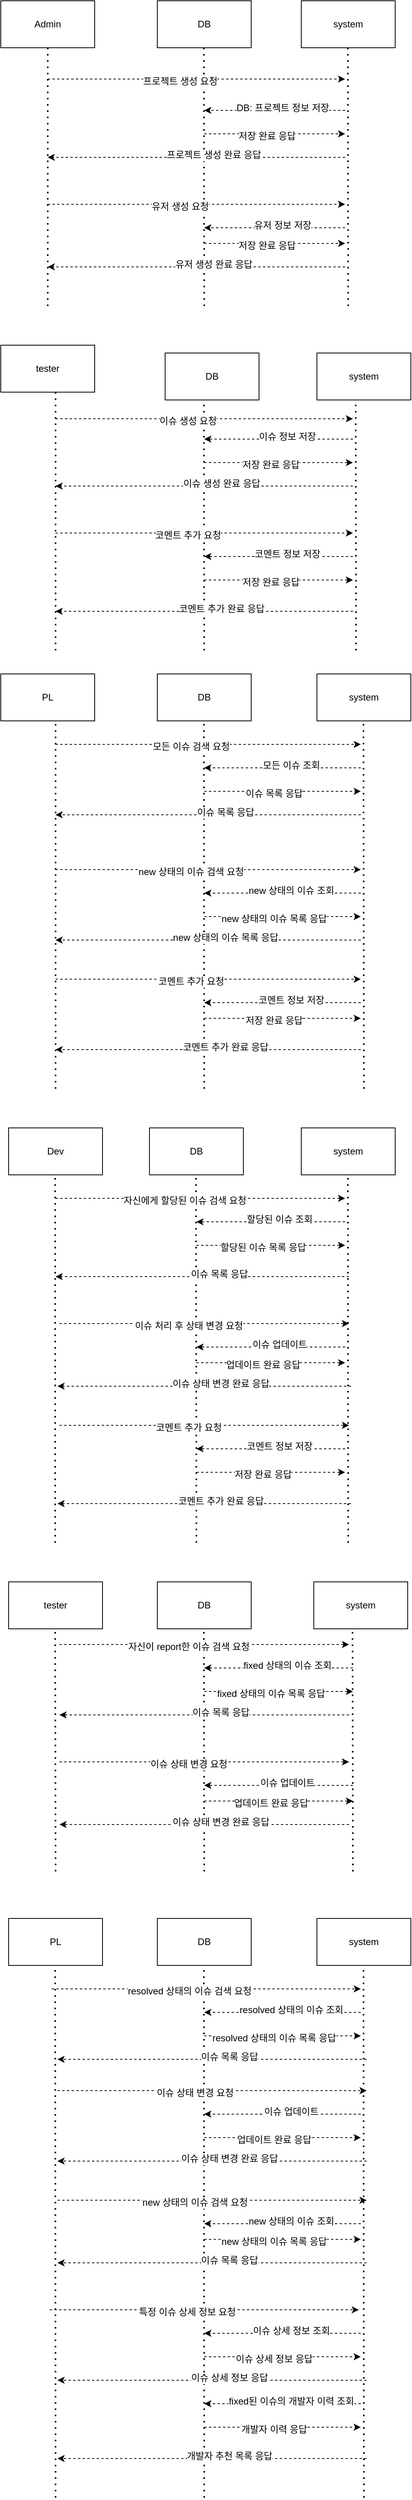 <mxfile version="24.4.9" type="device">
  <diagram name="ページ1" id="v0yJSYxRIwUmhZFxH4b5">
    <mxGraphModel dx="970" dy="758" grid="1" gridSize="10" guides="1" tooltips="1" connect="1" arrows="1" fold="1" page="1" pageScale="1" pageWidth="827" pageHeight="1169" math="0" shadow="0">
      <root>
        <mxCell id="0" />
        <mxCell id="1" parent="0" />
        <object label="Admin" id="L6jR_X2_aYu_tnK3ohkR-1">
          <mxCell style="rounded=0;whiteSpace=wrap;html=1;" parent="1" vertex="1">
            <mxGeometry x="30" y="50" width="120" height="60" as="geometry" />
          </mxCell>
        </object>
        <mxCell id="L6jR_X2_aYu_tnK3ohkR-2" value="" style="endArrow=none;dashed=1;html=1;dashPattern=1 3;strokeWidth=2;rounded=0;" parent="1" edge="1">
          <mxGeometry width="50" height="50" relative="1" as="geometry">
            <mxPoint x="90" y="440" as="sourcePoint" />
            <mxPoint x="90" y="110" as="targetPoint" />
          </mxGeometry>
        </mxCell>
        <object label="DB" id="L6jR_X2_aYu_tnK3ohkR-3">
          <mxCell style="rounded=0;whiteSpace=wrap;html=1;" parent="1" vertex="1">
            <mxGeometry x="230" y="2070" width="120" height="60" as="geometry" />
          </mxCell>
        </object>
        <mxCell id="L6jR_X2_aYu_tnK3ohkR-4" value="" style="endArrow=none;dashed=1;html=1;dashPattern=1 3;strokeWidth=2;rounded=0;" parent="1" edge="1">
          <mxGeometry width="50" height="50" relative="1" as="geometry">
            <mxPoint x="290" y="440" as="sourcePoint" />
            <mxPoint x="289.5" y="110" as="targetPoint" />
          </mxGeometry>
        </mxCell>
        <object label="system" id="L6jR_X2_aYu_tnK3ohkR-5">
          <mxCell style="rounded=0;whiteSpace=wrap;html=1;" parent="1" vertex="1">
            <mxGeometry x="414" y="50" width="120" height="60" as="geometry" />
          </mxCell>
        </object>
        <mxCell id="L6jR_X2_aYu_tnK3ohkR-6" value="" style="endArrow=none;dashed=1;html=1;dashPattern=1 3;strokeWidth=2;rounded=0;" parent="1" edge="1">
          <mxGeometry width="50" height="50" relative="1" as="geometry">
            <mxPoint x="474" y="440" as="sourcePoint" />
            <mxPoint x="473.5" y="110" as="targetPoint" />
          </mxGeometry>
        </mxCell>
        <mxCell id="L6jR_X2_aYu_tnK3ohkR-9" value="" style="endArrow=classic;html=1;rounded=0;dashed=1;" parent="1" edge="1">
          <mxGeometry width="50" height="50" relative="1" as="geometry">
            <mxPoint x="90" y="150" as="sourcePoint" />
            <mxPoint x="470" y="150" as="targetPoint" />
          </mxGeometry>
        </mxCell>
        <mxCell id="L6jR_X2_aYu_tnK3ohkR-11" value="&lt;span style=&quot;font-size: 12px;&quot;&gt;프로젝트 생성 요청&lt;/span&gt;" style="edgeLabel;html=1;align=center;verticalAlign=middle;resizable=0;points=[];fontFamily=Helvetica;fontSize=11;fontColor=default;labelBackgroundColor=default;" parent="L6jR_X2_aYu_tnK3ohkR-9" vertex="1" connectable="0">
          <mxGeometry x="-0.112" y="-3" relative="1" as="geometry">
            <mxPoint as="offset" />
          </mxGeometry>
        </mxCell>
        <mxCell id="L6jR_X2_aYu_tnK3ohkR-13" value="" style="endArrow=classic;html=1;rounded=0;dashed=1;" parent="1" edge="1">
          <mxGeometry width="50" height="50" relative="1" as="geometry">
            <mxPoint x="470" y="190" as="sourcePoint" />
            <mxPoint x="290" y="190" as="targetPoint" />
          </mxGeometry>
        </mxCell>
        <mxCell id="L6jR_X2_aYu_tnK3ohkR-14" value="&lt;span style=&quot;font-size: 12px;&quot;&gt;DB: 프로젝트 정보 저장&lt;/span&gt;" style="edgeLabel;html=1;align=center;verticalAlign=middle;resizable=0;points=[];fontFamily=Helvetica;fontSize=11;fontColor=default;labelBackgroundColor=default;" parent="L6jR_X2_aYu_tnK3ohkR-13" vertex="1" connectable="0">
          <mxGeometry x="-0.112" y="-3" relative="1" as="geometry">
            <mxPoint as="offset" />
          </mxGeometry>
        </mxCell>
        <mxCell id="L6jR_X2_aYu_tnK3ohkR-15" value="" style="endArrow=classic;html=1;rounded=0;dashed=1;" parent="1" edge="1">
          <mxGeometry width="50" height="50" relative="1" as="geometry">
            <mxPoint x="290" y="220" as="sourcePoint" />
            <mxPoint x="470" y="220" as="targetPoint" />
          </mxGeometry>
        </mxCell>
        <mxCell id="L6jR_X2_aYu_tnK3ohkR-16" value="&lt;span style=&quot;font-size: 12px;&quot;&gt;저장 완료 응답&lt;/span&gt;" style="edgeLabel;html=1;align=center;verticalAlign=middle;resizable=0;points=[];fontFamily=Helvetica;fontSize=11;fontColor=default;labelBackgroundColor=default;" parent="L6jR_X2_aYu_tnK3ohkR-15" vertex="1" connectable="0">
          <mxGeometry x="-0.112" y="-3" relative="1" as="geometry">
            <mxPoint as="offset" />
          </mxGeometry>
        </mxCell>
        <mxCell id="L6jR_X2_aYu_tnK3ohkR-17" value="" style="endArrow=classic;html=1;rounded=0;dashed=1;" parent="1" edge="1">
          <mxGeometry width="50" height="50" relative="1" as="geometry">
            <mxPoint x="470" y="250" as="sourcePoint" />
            <mxPoint x="90" y="250" as="targetPoint" />
          </mxGeometry>
        </mxCell>
        <mxCell id="L6jR_X2_aYu_tnK3ohkR-18" value="&lt;span style=&quot;font-size: 12px;&quot;&gt;프로젝트 생성 완료 응답&lt;/span&gt;" style="edgeLabel;html=1;align=center;verticalAlign=middle;resizable=0;points=[];fontFamily=Helvetica;fontSize=11;fontColor=default;labelBackgroundColor=default;" parent="L6jR_X2_aYu_tnK3ohkR-17" vertex="1" connectable="0">
          <mxGeometry x="-0.112" y="-3" relative="1" as="geometry">
            <mxPoint as="offset" />
          </mxGeometry>
        </mxCell>
        <mxCell id="L6jR_X2_aYu_tnK3ohkR-19" value="" style="endArrow=classic;html=1;rounded=0;dashed=1;" parent="1" edge="1">
          <mxGeometry width="50" height="50" relative="1" as="geometry">
            <mxPoint x="90" y="310" as="sourcePoint" />
            <mxPoint x="470" y="310" as="targetPoint" />
          </mxGeometry>
        </mxCell>
        <mxCell id="L6jR_X2_aYu_tnK3ohkR-20" value="&lt;span style=&quot;font-size: 12px;&quot;&gt;유저 생성 요청&lt;/span&gt;" style="edgeLabel;html=1;align=center;verticalAlign=middle;resizable=0;points=[];fontFamily=Helvetica;fontSize=11;fontColor=default;labelBackgroundColor=default;" parent="L6jR_X2_aYu_tnK3ohkR-19" vertex="1" connectable="0">
          <mxGeometry x="-0.112" y="-3" relative="1" as="geometry">
            <mxPoint as="offset" />
          </mxGeometry>
        </mxCell>
        <mxCell id="L6jR_X2_aYu_tnK3ohkR-21" value="" style="endArrow=classic;html=1;rounded=0;dashed=1;" parent="1" edge="1">
          <mxGeometry width="50" height="50" relative="1" as="geometry">
            <mxPoint x="470" y="340" as="sourcePoint" />
            <mxPoint x="290" y="340" as="targetPoint" />
          </mxGeometry>
        </mxCell>
        <mxCell id="L6jR_X2_aYu_tnK3ohkR-22" value="&lt;span style=&quot;font-size: 12px;&quot;&gt;유저 정보 저장&lt;/span&gt;" style="edgeLabel;html=1;align=center;verticalAlign=middle;resizable=0;points=[];fontFamily=Helvetica;fontSize=11;fontColor=default;labelBackgroundColor=default;" parent="L6jR_X2_aYu_tnK3ohkR-21" vertex="1" connectable="0">
          <mxGeometry x="-0.112" y="-3" relative="1" as="geometry">
            <mxPoint as="offset" />
          </mxGeometry>
        </mxCell>
        <mxCell id="L6jR_X2_aYu_tnK3ohkR-23" value="" style="endArrow=classic;html=1;rounded=0;dashed=1;" parent="1" edge="1">
          <mxGeometry width="50" height="50" relative="1" as="geometry">
            <mxPoint x="290" y="360" as="sourcePoint" />
            <mxPoint x="470" y="360" as="targetPoint" />
          </mxGeometry>
        </mxCell>
        <mxCell id="L6jR_X2_aYu_tnK3ohkR-24" value="&lt;span style=&quot;font-size: 12px;&quot;&gt;저장 완료 응답&lt;/span&gt;" style="edgeLabel;html=1;align=center;verticalAlign=middle;resizable=0;points=[];fontFamily=Helvetica;fontSize=11;fontColor=default;labelBackgroundColor=default;" parent="L6jR_X2_aYu_tnK3ohkR-23" vertex="1" connectable="0">
          <mxGeometry x="-0.112" y="-3" relative="1" as="geometry">
            <mxPoint as="offset" />
          </mxGeometry>
        </mxCell>
        <mxCell id="L6jR_X2_aYu_tnK3ohkR-25" value="" style="endArrow=classic;html=1;rounded=0;dashed=1;" parent="1" edge="1">
          <mxGeometry width="50" height="50" relative="1" as="geometry">
            <mxPoint x="470" y="390" as="sourcePoint" />
            <mxPoint x="90" y="390" as="targetPoint" />
          </mxGeometry>
        </mxCell>
        <mxCell id="L6jR_X2_aYu_tnK3ohkR-26" value="&lt;span style=&quot;font-size: 12px;&quot;&gt;유저 생성 완료 응답&lt;/span&gt;" style="edgeLabel;html=1;align=center;verticalAlign=middle;resizable=0;points=[];fontFamily=Helvetica;fontSize=11;fontColor=default;labelBackgroundColor=default;" parent="L6jR_X2_aYu_tnK3ohkR-25" vertex="1" connectable="0">
          <mxGeometry x="-0.112" y="-3" relative="1" as="geometry">
            <mxPoint as="offset" />
          </mxGeometry>
        </mxCell>
        <object label="&lt;span style=&quot;font-size: 12px; background-color: rgb(251, 251, 251);&quot;&gt;tester&lt;/span&gt;" id="L6jR_X2_aYu_tnK3ohkR-27">
          <mxCell style="rounded=0;whiteSpace=wrap;html=1;fontFamily=Helvetica;fontSize=11;fontColor=default;labelBackgroundColor=default;" parent="1" vertex="1">
            <mxGeometry x="30" y="490" width="120" height="60" as="geometry" />
          </mxCell>
        </object>
        <mxCell id="L6jR_X2_aYu_tnK3ohkR-28" value="" style="endArrow=none;dashed=1;html=1;dashPattern=1 3;strokeWidth=2;rounded=0;" parent="1" edge="1">
          <mxGeometry width="50" height="50" relative="1" as="geometry">
            <mxPoint x="100" y="880" as="sourcePoint" />
            <mxPoint x="100" y="550" as="targetPoint" />
          </mxGeometry>
        </mxCell>
        <object label="DB" id="L6jR_X2_aYu_tnK3ohkR-29">
          <mxCell style="rounded=0;whiteSpace=wrap;html=1;" parent="1" vertex="1">
            <mxGeometry x="230" y="50" width="120" height="60" as="geometry" />
          </mxCell>
        </object>
        <object label="system" id="L6jR_X2_aYu_tnK3ohkR-30">
          <mxCell style="rounded=0;whiteSpace=wrap;html=1;" parent="1" vertex="1">
            <mxGeometry x="434" y="910" width="120" height="60" as="geometry" />
          </mxCell>
        </object>
        <mxCell id="L6jR_X2_aYu_tnK3ohkR-31" value="" style="endArrow=none;dashed=1;html=1;dashPattern=1 3;strokeWidth=2;rounded=0;" parent="1" edge="1">
          <mxGeometry width="50" height="50" relative="1" as="geometry">
            <mxPoint x="290" y="880" as="sourcePoint" />
            <mxPoint x="289.5" y="550" as="targetPoint" />
          </mxGeometry>
        </mxCell>
        <mxCell id="L6jR_X2_aYu_tnK3ohkR-32" value="" style="endArrow=none;dashed=1;html=1;dashPattern=1 3;strokeWidth=2;rounded=0;" parent="1" edge="1">
          <mxGeometry width="50" height="50" relative="1" as="geometry">
            <mxPoint x="484" y="880" as="sourcePoint" />
            <mxPoint x="483.5" y="550" as="targetPoint" />
          </mxGeometry>
        </mxCell>
        <mxCell id="L6jR_X2_aYu_tnK3ohkR-33" value="" style="endArrow=classic;html=1;rounded=0;dashed=1;" parent="1" edge="1">
          <mxGeometry width="50" height="50" relative="1" as="geometry">
            <mxPoint x="100" y="584" as="sourcePoint" />
            <mxPoint x="480" y="584" as="targetPoint" />
          </mxGeometry>
        </mxCell>
        <mxCell id="L6jR_X2_aYu_tnK3ohkR-34" value="&lt;span style=&quot;font-size: 12px;&quot;&gt;이슈 생성 요청&lt;/span&gt;" style="edgeLabel;html=1;align=center;verticalAlign=middle;resizable=0;points=[];fontFamily=Helvetica;fontSize=11;fontColor=default;labelBackgroundColor=default;" parent="L6jR_X2_aYu_tnK3ohkR-33" vertex="1" connectable="0">
          <mxGeometry x="-0.112" y="-3" relative="1" as="geometry">
            <mxPoint as="offset" />
          </mxGeometry>
        </mxCell>
        <mxCell id="L6jR_X2_aYu_tnK3ohkR-35" value="" style="endArrow=classic;html=1;rounded=0;dashed=1;" parent="1" edge="1">
          <mxGeometry width="50" height="50" relative="1" as="geometry">
            <mxPoint x="480" y="610" as="sourcePoint" />
            <mxPoint x="290" y="610" as="targetPoint" />
          </mxGeometry>
        </mxCell>
        <mxCell id="L6jR_X2_aYu_tnK3ohkR-36" value="&lt;span style=&quot;font-size: 12px;&quot;&gt;이슈 정보 저장&lt;/span&gt;" style="edgeLabel;html=1;align=center;verticalAlign=middle;resizable=0;points=[];fontFamily=Helvetica;fontSize=11;fontColor=default;labelBackgroundColor=default;" parent="L6jR_X2_aYu_tnK3ohkR-35" vertex="1" connectable="0">
          <mxGeometry x="-0.112" y="-3" relative="1" as="geometry">
            <mxPoint as="offset" />
          </mxGeometry>
        </mxCell>
        <mxCell id="L6jR_X2_aYu_tnK3ohkR-37" value="" style="endArrow=classic;html=1;rounded=0;dashed=1;" parent="1" edge="1">
          <mxGeometry width="50" height="50" relative="1" as="geometry">
            <mxPoint x="290" y="640" as="sourcePoint" />
            <mxPoint x="480" y="640" as="targetPoint" />
          </mxGeometry>
        </mxCell>
        <mxCell id="L6jR_X2_aYu_tnK3ohkR-38" value="&lt;span style=&quot;font-size: 12px;&quot;&gt;저장 완료 응답&lt;/span&gt;" style="edgeLabel;html=1;align=center;verticalAlign=middle;resizable=0;points=[];fontFamily=Helvetica;fontSize=11;fontColor=default;labelBackgroundColor=default;" parent="L6jR_X2_aYu_tnK3ohkR-37" vertex="1" connectable="0">
          <mxGeometry x="-0.112" y="-3" relative="1" as="geometry">
            <mxPoint as="offset" />
          </mxGeometry>
        </mxCell>
        <mxCell id="L6jR_X2_aYu_tnK3ohkR-39" value="" style="endArrow=classic;html=1;rounded=0;dashed=1;" parent="1" edge="1">
          <mxGeometry width="50" height="50" relative="1" as="geometry">
            <mxPoint x="480" y="670" as="sourcePoint" />
            <mxPoint x="100" y="670" as="targetPoint" />
          </mxGeometry>
        </mxCell>
        <mxCell id="L6jR_X2_aYu_tnK3ohkR-40" value="&lt;span style=&quot;font-size: 12px;&quot;&gt;이슈 생성 완료 응답&lt;/span&gt;" style="edgeLabel;html=1;align=center;verticalAlign=middle;resizable=0;points=[];fontFamily=Helvetica;fontSize=11;fontColor=default;labelBackgroundColor=default;" parent="L6jR_X2_aYu_tnK3ohkR-39" vertex="1" connectable="0">
          <mxGeometry x="-0.112" y="-3" relative="1" as="geometry">
            <mxPoint as="offset" />
          </mxGeometry>
        </mxCell>
        <mxCell id="L6jR_X2_aYu_tnK3ohkR-41" value="" style="endArrow=classic;html=1;rounded=0;dashed=1;" parent="1" edge="1">
          <mxGeometry width="50" height="50" relative="1" as="geometry">
            <mxPoint x="100" y="730" as="sourcePoint" />
            <mxPoint x="480" y="730" as="targetPoint" />
          </mxGeometry>
        </mxCell>
        <mxCell id="L6jR_X2_aYu_tnK3ohkR-42" value="&lt;span style=&quot;font-size: 12px;&quot;&gt;코멘트 추가 요청&lt;/span&gt;" style="edgeLabel;html=1;align=center;verticalAlign=middle;resizable=0;points=[];fontFamily=Helvetica;fontSize=11;fontColor=default;labelBackgroundColor=default;" parent="L6jR_X2_aYu_tnK3ohkR-41" vertex="1" connectable="0">
          <mxGeometry x="-0.112" y="-3" relative="1" as="geometry">
            <mxPoint as="offset" />
          </mxGeometry>
        </mxCell>
        <mxCell id="L6jR_X2_aYu_tnK3ohkR-43" value="" style="endArrow=classic;html=1;rounded=0;dashed=1;" parent="1" edge="1">
          <mxGeometry width="50" height="50" relative="1" as="geometry">
            <mxPoint x="480" y="760" as="sourcePoint" />
            <mxPoint x="290" y="760" as="targetPoint" />
          </mxGeometry>
        </mxCell>
        <mxCell id="L6jR_X2_aYu_tnK3ohkR-44" value="&lt;span style=&quot;font-size: 12px;&quot;&gt;코멘트 정보 저장&lt;/span&gt;" style="edgeLabel;html=1;align=center;verticalAlign=middle;resizable=0;points=[];fontFamily=Helvetica;fontSize=11;fontColor=default;labelBackgroundColor=default;" parent="L6jR_X2_aYu_tnK3ohkR-43" vertex="1" connectable="0">
          <mxGeometry x="-0.112" y="-3" relative="1" as="geometry">
            <mxPoint as="offset" />
          </mxGeometry>
        </mxCell>
        <mxCell id="L6jR_X2_aYu_tnK3ohkR-45" value="" style="endArrow=classic;html=1;rounded=0;dashed=1;" parent="1" edge="1">
          <mxGeometry width="50" height="50" relative="1" as="geometry">
            <mxPoint x="290" y="790" as="sourcePoint" />
            <mxPoint x="480" y="790" as="targetPoint" />
          </mxGeometry>
        </mxCell>
        <mxCell id="L6jR_X2_aYu_tnK3ohkR-46" value="&lt;span style=&quot;font-size: 12px;&quot;&gt;저장 완료 응답&lt;/span&gt;" style="edgeLabel;html=1;align=center;verticalAlign=middle;resizable=0;points=[];fontFamily=Helvetica;fontSize=11;fontColor=default;labelBackgroundColor=default;" parent="L6jR_X2_aYu_tnK3ohkR-45" vertex="1" connectable="0">
          <mxGeometry x="-0.112" y="-3" relative="1" as="geometry">
            <mxPoint as="offset" />
          </mxGeometry>
        </mxCell>
        <mxCell id="L6jR_X2_aYu_tnK3ohkR-47" value="" style="endArrow=classic;html=1;rounded=0;dashed=1;" parent="1" edge="1">
          <mxGeometry width="50" height="50" relative="1" as="geometry">
            <mxPoint x="480" y="830" as="sourcePoint" />
            <mxPoint x="100" y="830" as="targetPoint" />
          </mxGeometry>
        </mxCell>
        <mxCell id="L6jR_X2_aYu_tnK3ohkR-48" value="&lt;span style=&quot;font-size: 12px;&quot;&gt;코멘트 추가 완료 응답&lt;/span&gt;" style="edgeLabel;html=1;align=center;verticalAlign=middle;resizable=0;points=[];fontFamily=Helvetica;fontSize=11;fontColor=default;labelBackgroundColor=default;" parent="L6jR_X2_aYu_tnK3ohkR-47" vertex="1" connectable="0">
          <mxGeometry x="-0.112" y="-3" relative="1" as="geometry">
            <mxPoint as="offset" />
          </mxGeometry>
        </mxCell>
        <object label="&lt;span style=&quot;font-size: 12px; background-color: rgb(251, 251, 251);&quot;&gt;PL&lt;/span&gt;" id="L6jR_X2_aYu_tnK3ohkR-50">
          <mxCell style="rounded=0;whiteSpace=wrap;html=1;fontFamily=Helvetica;fontSize=11;fontColor=default;labelBackgroundColor=default;" parent="1" vertex="1">
            <mxGeometry x="30" y="910" width="120" height="60" as="geometry" />
          </mxCell>
        </object>
        <object label="DB" id="L6jR_X2_aYu_tnK3ohkR-51">
          <mxCell style="rounded=0;whiteSpace=wrap;html=1;" parent="1" vertex="1">
            <mxGeometry x="230" y="910" width="120" height="60" as="geometry" />
          </mxCell>
        </object>
        <object label="system" id="L6jR_X2_aYu_tnK3ohkR-52">
          <mxCell style="rounded=0;whiteSpace=wrap;html=1;" parent="1" vertex="1">
            <mxGeometry x="434" y="500" width="120" height="60" as="geometry" />
          </mxCell>
        </object>
        <mxCell id="L6jR_X2_aYu_tnK3ohkR-53" value="" style="endArrow=none;dashed=1;html=1;dashPattern=1 3;strokeWidth=2;rounded=0;" parent="1" edge="1">
          <mxGeometry width="50" height="50" relative="1" as="geometry">
            <mxPoint x="100" y="1440" as="sourcePoint" />
            <mxPoint x="100" y="970" as="targetPoint" />
          </mxGeometry>
        </mxCell>
        <mxCell id="L6jR_X2_aYu_tnK3ohkR-54" value="" style="endArrow=none;dashed=1;html=1;dashPattern=1 3;strokeWidth=2;rounded=0;" parent="1" edge="1">
          <mxGeometry width="50" height="50" relative="1" as="geometry">
            <mxPoint x="290" y="1440" as="sourcePoint" />
            <mxPoint x="289.5" y="970" as="targetPoint" />
          </mxGeometry>
        </mxCell>
        <mxCell id="L6jR_X2_aYu_tnK3ohkR-55" value="" style="endArrow=none;dashed=1;html=1;dashPattern=1 3;strokeWidth=2;rounded=0;" parent="1" edge="1">
          <mxGeometry width="50" height="50" relative="1" as="geometry">
            <mxPoint x="494" y="1440" as="sourcePoint" />
            <mxPoint x="493.5" y="970" as="targetPoint" />
          </mxGeometry>
        </mxCell>
        <mxCell id="L6jR_X2_aYu_tnK3ohkR-56" value="" style="endArrow=classic;html=1;rounded=0;dashed=1;" parent="1" edge="1">
          <mxGeometry width="50" height="50" relative="1" as="geometry">
            <mxPoint x="100" y="1000" as="sourcePoint" />
            <mxPoint x="490" y="1000" as="targetPoint" />
          </mxGeometry>
        </mxCell>
        <mxCell id="L6jR_X2_aYu_tnK3ohkR-57" value="&lt;span style=&quot;font-size: 12px;&quot;&gt;모든 이슈 검색 요청&lt;/span&gt;" style="edgeLabel;html=1;align=center;verticalAlign=middle;resizable=0;points=[];fontFamily=Helvetica;fontSize=11;fontColor=default;labelBackgroundColor=default;" parent="L6jR_X2_aYu_tnK3ohkR-56" vertex="1" connectable="0">
          <mxGeometry x="-0.112" y="-3" relative="1" as="geometry">
            <mxPoint as="offset" />
          </mxGeometry>
        </mxCell>
        <mxCell id="L6jR_X2_aYu_tnK3ohkR-58" value="" style="endArrow=classic;html=1;rounded=0;dashed=1;" parent="1" edge="1">
          <mxGeometry width="50" height="50" relative="1" as="geometry">
            <mxPoint x="490" y="1030" as="sourcePoint" />
            <mxPoint x="290" y="1030" as="targetPoint" />
          </mxGeometry>
        </mxCell>
        <mxCell id="L6jR_X2_aYu_tnK3ohkR-59" value="&lt;span style=&quot;font-size: 12px;&quot;&gt;모든 이슈 조회&lt;/span&gt;" style="edgeLabel;html=1;align=center;verticalAlign=middle;resizable=0;points=[];fontFamily=Helvetica;fontSize=11;fontColor=default;labelBackgroundColor=default;" parent="L6jR_X2_aYu_tnK3ohkR-58" vertex="1" connectable="0">
          <mxGeometry x="-0.112" y="-3" relative="1" as="geometry">
            <mxPoint as="offset" />
          </mxGeometry>
        </mxCell>
        <mxCell id="L6jR_X2_aYu_tnK3ohkR-61" value="" style="endArrow=classic;html=1;rounded=0;dashed=1;" parent="1" edge="1">
          <mxGeometry width="50" height="50" relative="1" as="geometry">
            <mxPoint x="290" y="1060" as="sourcePoint" />
            <mxPoint x="490" y="1060" as="targetPoint" />
          </mxGeometry>
        </mxCell>
        <mxCell id="L6jR_X2_aYu_tnK3ohkR-62" value="&lt;span style=&quot;font-size: 12px;&quot;&gt;이슈 목록 응답&lt;/span&gt;" style="edgeLabel;html=1;align=center;verticalAlign=middle;resizable=0;points=[];fontFamily=Helvetica;fontSize=11;fontColor=default;labelBackgroundColor=default;" parent="L6jR_X2_aYu_tnK3ohkR-61" vertex="1" connectable="0">
          <mxGeometry x="-0.112" y="-3" relative="1" as="geometry">
            <mxPoint as="offset" />
          </mxGeometry>
        </mxCell>
        <mxCell id="L6jR_X2_aYu_tnK3ohkR-63" value="" style="endArrow=classic;html=1;rounded=0;dashed=1;" parent="1" edge="1">
          <mxGeometry width="50" height="50" relative="1" as="geometry">
            <mxPoint x="490" y="1090" as="sourcePoint" />
            <mxPoint x="100" y="1090" as="targetPoint" />
          </mxGeometry>
        </mxCell>
        <mxCell id="L6jR_X2_aYu_tnK3ohkR-64" value="&lt;span style=&quot;font-size: 12px;&quot;&gt;이슈 목록 응답&lt;/span&gt;" style="edgeLabel;html=1;align=center;verticalAlign=middle;resizable=0;points=[];fontFamily=Helvetica;fontSize=11;fontColor=default;labelBackgroundColor=default;" parent="L6jR_X2_aYu_tnK3ohkR-63" vertex="1" connectable="0">
          <mxGeometry x="-0.112" y="-3" relative="1" as="geometry">
            <mxPoint as="offset" />
          </mxGeometry>
        </mxCell>
        <mxCell id="ke-rMQLw0LFI_Vqo6oYt-2" value="" style="endArrow=classic;html=1;rounded=0;dashed=1;" edge="1" parent="1">
          <mxGeometry width="50" height="50" relative="1" as="geometry">
            <mxPoint x="100" y="1160" as="sourcePoint" />
            <mxPoint x="490" y="1160" as="targetPoint" />
          </mxGeometry>
        </mxCell>
        <mxCell id="ke-rMQLw0LFI_Vqo6oYt-3" value="&lt;span style=&quot;font-size: 12px;&quot;&gt;new 상태의 이슈 검색 요청&lt;/span&gt;" style="edgeLabel;html=1;align=center;verticalAlign=middle;resizable=0;points=[];fontFamily=Helvetica;fontSize=11;fontColor=default;labelBackgroundColor=default;" vertex="1" connectable="0" parent="ke-rMQLw0LFI_Vqo6oYt-2">
          <mxGeometry x="-0.112" y="-3" relative="1" as="geometry">
            <mxPoint as="offset" />
          </mxGeometry>
        </mxCell>
        <mxCell id="ke-rMQLw0LFI_Vqo6oYt-4" value="" style="endArrow=classic;html=1;rounded=0;dashed=1;" edge="1" parent="1">
          <mxGeometry width="50" height="50" relative="1" as="geometry">
            <mxPoint x="490" y="1190" as="sourcePoint" />
            <mxPoint x="290" y="1190" as="targetPoint" />
          </mxGeometry>
        </mxCell>
        <mxCell id="ke-rMQLw0LFI_Vqo6oYt-5" value="&lt;span style=&quot;font-size: 12px;&quot;&gt;new 상태의 이슈 조회&lt;/span&gt;" style="edgeLabel;html=1;align=center;verticalAlign=middle;resizable=0;points=[];fontFamily=Helvetica;fontSize=11;fontColor=default;labelBackgroundColor=default;" vertex="1" connectable="0" parent="ke-rMQLw0LFI_Vqo6oYt-4">
          <mxGeometry x="-0.112" y="-3" relative="1" as="geometry">
            <mxPoint as="offset" />
          </mxGeometry>
        </mxCell>
        <mxCell id="ke-rMQLw0LFI_Vqo6oYt-7" value="" style="endArrow=classic;html=1;rounded=0;dashed=1;" edge="1" parent="1">
          <mxGeometry width="50" height="50" relative="1" as="geometry">
            <mxPoint x="290" y="1220" as="sourcePoint" />
            <mxPoint x="490" y="1220" as="targetPoint" />
          </mxGeometry>
        </mxCell>
        <mxCell id="ke-rMQLw0LFI_Vqo6oYt-8" value="&lt;span style=&quot;font-size: 12px;&quot;&gt;new 상태의 이슈 목록 응답&lt;/span&gt;" style="edgeLabel;html=1;align=center;verticalAlign=middle;resizable=0;points=[];fontFamily=Helvetica;fontSize=11;fontColor=default;labelBackgroundColor=default;" vertex="1" connectable="0" parent="ke-rMQLw0LFI_Vqo6oYt-7">
          <mxGeometry x="-0.112" y="-3" relative="1" as="geometry">
            <mxPoint as="offset" />
          </mxGeometry>
        </mxCell>
        <mxCell id="ke-rMQLw0LFI_Vqo6oYt-9" value="" style="endArrow=classic;html=1;rounded=0;dashed=1;" edge="1" parent="1">
          <mxGeometry width="50" height="50" relative="1" as="geometry">
            <mxPoint x="490" y="1250" as="sourcePoint" />
            <mxPoint x="100" y="1250" as="targetPoint" />
          </mxGeometry>
        </mxCell>
        <mxCell id="ke-rMQLw0LFI_Vqo6oYt-10" value="&lt;span style=&quot;font-size: 12px;&quot;&gt;new 상태의 이슈 목록 응답&lt;/span&gt;" style="edgeLabel;html=1;align=center;verticalAlign=middle;resizable=0;points=[];fontFamily=Helvetica;fontSize=11;fontColor=default;labelBackgroundColor=default;" vertex="1" connectable="0" parent="ke-rMQLw0LFI_Vqo6oYt-9">
          <mxGeometry x="-0.112" y="-3" relative="1" as="geometry">
            <mxPoint as="offset" />
          </mxGeometry>
        </mxCell>
        <mxCell id="ke-rMQLw0LFI_Vqo6oYt-12" value="" style="endArrow=classic;html=1;rounded=0;dashed=1;" edge="1" parent="1">
          <mxGeometry width="50" height="50" relative="1" as="geometry">
            <mxPoint x="100" y="1300" as="sourcePoint" />
            <mxPoint x="490" y="1300" as="targetPoint" />
          </mxGeometry>
        </mxCell>
        <mxCell id="ke-rMQLw0LFI_Vqo6oYt-13" value="&lt;span style=&quot;font-size: 12px;&quot;&gt;코멘트 추가 요청&lt;/span&gt;" style="edgeLabel;html=1;align=center;verticalAlign=middle;resizable=0;points=[];fontFamily=Helvetica;fontSize=11;fontColor=default;labelBackgroundColor=default;" vertex="1" connectable="0" parent="ke-rMQLw0LFI_Vqo6oYt-12">
          <mxGeometry x="-0.112" y="-3" relative="1" as="geometry">
            <mxPoint as="offset" />
          </mxGeometry>
        </mxCell>
        <mxCell id="ke-rMQLw0LFI_Vqo6oYt-14" value="" style="endArrow=classic;html=1;rounded=0;dashed=1;" edge="1" parent="1">
          <mxGeometry width="50" height="50" relative="1" as="geometry">
            <mxPoint x="490" y="1330" as="sourcePoint" />
            <mxPoint x="290" y="1330" as="targetPoint" />
          </mxGeometry>
        </mxCell>
        <mxCell id="ke-rMQLw0LFI_Vqo6oYt-15" value="&lt;span style=&quot;font-size: 12px;&quot;&gt;코멘트 정보 저장&lt;/span&gt;" style="edgeLabel;html=1;align=center;verticalAlign=middle;resizable=0;points=[];fontFamily=Helvetica;fontSize=11;fontColor=default;labelBackgroundColor=default;" vertex="1" connectable="0" parent="ke-rMQLw0LFI_Vqo6oYt-14">
          <mxGeometry x="-0.112" y="-3" relative="1" as="geometry">
            <mxPoint as="offset" />
          </mxGeometry>
        </mxCell>
        <mxCell id="ke-rMQLw0LFI_Vqo6oYt-16" value="" style="endArrow=classic;html=1;rounded=0;dashed=1;" edge="1" parent="1">
          <mxGeometry width="50" height="50" relative="1" as="geometry">
            <mxPoint x="290" y="1350" as="sourcePoint" />
            <mxPoint x="490" y="1350" as="targetPoint" />
          </mxGeometry>
        </mxCell>
        <mxCell id="ke-rMQLw0LFI_Vqo6oYt-17" value="&lt;span style=&quot;font-size: 12px;&quot;&gt;저장 완료 응답&lt;/span&gt;" style="edgeLabel;html=1;align=center;verticalAlign=middle;resizable=0;points=[];fontFamily=Helvetica;fontSize=11;fontColor=default;labelBackgroundColor=default;" vertex="1" connectable="0" parent="ke-rMQLw0LFI_Vqo6oYt-16">
          <mxGeometry x="-0.112" y="-3" relative="1" as="geometry">
            <mxPoint as="offset" />
          </mxGeometry>
        </mxCell>
        <mxCell id="ke-rMQLw0LFI_Vqo6oYt-18" value="" style="endArrow=classic;html=1;rounded=0;dashed=1;" edge="1" parent="1">
          <mxGeometry width="50" height="50" relative="1" as="geometry">
            <mxPoint x="490" y="1390" as="sourcePoint" />
            <mxPoint x="100" y="1390" as="targetPoint" />
          </mxGeometry>
        </mxCell>
        <mxCell id="ke-rMQLw0LFI_Vqo6oYt-19" value="&lt;span style=&quot;font-size: 12px;&quot;&gt;코멘트 추가 완료 응답&lt;/span&gt;" style="edgeLabel;html=1;align=center;verticalAlign=middle;resizable=0;points=[];fontFamily=Helvetica;fontSize=11;fontColor=default;labelBackgroundColor=default;" vertex="1" connectable="0" parent="ke-rMQLw0LFI_Vqo6oYt-18">
          <mxGeometry x="-0.112" y="-3" relative="1" as="geometry">
            <mxPoint as="offset" />
          </mxGeometry>
        </mxCell>
        <object label="&lt;span style=&quot;font-size: 12px; background-color: rgb(251, 251, 251);&quot;&gt;Dev&lt;/span&gt;" id="ke-rMQLw0LFI_Vqo6oYt-20">
          <mxCell style="rounded=0;whiteSpace=wrap;html=1;fontFamily=Helvetica;fontSize=11;fontColor=default;labelBackgroundColor=default;" vertex="1" parent="1">
            <mxGeometry x="40" y="1490" width="120" height="60" as="geometry" />
          </mxCell>
        </object>
        <mxCell id="ke-rMQLw0LFI_Vqo6oYt-21" value="" style="endArrow=none;dashed=1;html=1;dashPattern=1 3;strokeWidth=2;rounded=0;" edge="1" parent="1">
          <mxGeometry width="50" height="50" relative="1" as="geometry">
            <mxPoint x="99.5" y="2020" as="sourcePoint" />
            <mxPoint x="99.5" y="1550" as="targetPoint" />
          </mxGeometry>
        </mxCell>
        <object label="DB" id="ke-rMQLw0LFI_Vqo6oYt-22">
          <mxCell style="rounded=0;whiteSpace=wrap;html=1;" vertex="1" parent="1">
            <mxGeometry x="220" y="1490" width="120" height="60" as="geometry" />
          </mxCell>
        </object>
        <mxCell id="ke-rMQLw0LFI_Vqo6oYt-23" value="" style="endArrow=none;dashed=1;html=1;dashPattern=1 3;strokeWidth=2;rounded=0;" edge="1" parent="1">
          <mxGeometry width="50" height="50" relative="1" as="geometry">
            <mxPoint x="280" y="2020" as="sourcePoint" />
            <mxPoint x="279.5" y="1550" as="targetPoint" />
          </mxGeometry>
        </mxCell>
        <object label="system" id="ke-rMQLw0LFI_Vqo6oYt-24">
          <mxCell style="rounded=0;whiteSpace=wrap;html=1;" vertex="1" parent="1">
            <mxGeometry x="414" y="1490" width="120" height="60" as="geometry" />
          </mxCell>
        </object>
        <mxCell id="ke-rMQLw0LFI_Vqo6oYt-25" value="" style="endArrow=none;dashed=1;html=1;dashPattern=1 3;strokeWidth=2;rounded=0;" edge="1" parent="1">
          <mxGeometry width="50" height="50" relative="1" as="geometry">
            <mxPoint x="474" y="2020" as="sourcePoint" />
            <mxPoint x="473.5" y="1550" as="targetPoint" />
          </mxGeometry>
        </mxCell>
        <mxCell id="ke-rMQLw0LFI_Vqo6oYt-26" value="" style="endArrow=classic;html=1;rounded=0;dashed=1;" edge="1" parent="1">
          <mxGeometry width="50" height="50" relative="1" as="geometry">
            <mxPoint x="100" y="1580" as="sourcePoint" />
            <mxPoint x="470" y="1580" as="targetPoint" />
          </mxGeometry>
        </mxCell>
        <mxCell id="ke-rMQLw0LFI_Vqo6oYt-27" value="&lt;span style=&quot;font-size: 12px;&quot;&gt;자신에게 할당된 이슈 검색 요청&lt;/span&gt;" style="edgeLabel;html=1;align=center;verticalAlign=middle;resizable=0;points=[];fontFamily=Helvetica;fontSize=11;fontColor=default;labelBackgroundColor=default;" vertex="1" connectable="0" parent="ke-rMQLw0LFI_Vqo6oYt-26">
          <mxGeometry x="-0.112" y="-3" relative="1" as="geometry">
            <mxPoint as="offset" />
          </mxGeometry>
        </mxCell>
        <mxCell id="ke-rMQLw0LFI_Vqo6oYt-28" value="" style="endArrow=classic;html=1;rounded=0;dashed=1;" edge="1" parent="1">
          <mxGeometry width="50" height="50" relative="1" as="geometry">
            <mxPoint x="470" y="1610" as="sourcePoint" />
            <mxPoint x="280" y="1610" as="targetPoint" />
          </mxGeometry>
        </mxCell>
        <mxCell id="ke-rMQLw0LFI_Vqo6oYt-29" value="&lt;span style=&quot;font-size: 12px;&quot;&gt;할당된 이슈 조회&lt;/span&gt;" style="edgeLabel;html=1;align=center;verticalAlign=middle;resizable=0;points=[];fontFamily=Helvetica;fontSize=11;fontColor=default;labelBackgroundColor=default;" vertex="1" connectable="0" parent="ke-rMQLw0LFI_Vqo6oYt-28">
          <mxGeometry x="-0.112" y="-3" relative="1" as="geometry">
            <mxPoint as="offset" />
          </mxGeometry>
        </mxCell>
        <mxCell id="ke-rMQLw0LFI_Vqo6oYt-30" value="" style="endArrow=classic;html=1;rounded=0;dashed=1;" edge="1" parent="1">
          <mxGeometry width="50" height="50" relative="1" as="geometry">
            <mxPoint x="280" y="1640" as="sourcePoint" />
            <mxPoint x="470" y="1640" as="targetPoint" />
          </mxGeometry>
        </mxCell>
        <mxCell id="ke-rMQLw0LFI_Vqo6oYt-31" value="&lt;span style=&quot;font-size: 12px;&quot;&gt;할당된 이슈 목록 응답&lt;/span&gt;" style="edgeLabel;html=1;align=center;verticalAlign=middle;resizable=0;points=[];fontFamily=Helvetica;fontSize=11;fontColor=default;labelBackgroundColor=default;" vertex="1" connectable="0" parent="ke-rMQLw0LFI_Vqo6oYt-30">
          <mxGeometry x="-0.112" y="-3" relative="1" as="geometry">
            <mxPoint as="offset" />
          </mxGeometry>
        </mxCell>
        <mxCell id="ke-rMQLw0LFI_Vqo6oYt-32" value="" style="endArrow=classic;html=1;rounded=0;dashed=1;" edge="1" parent="1">
          <mxGeometry width="50" height="50" relative="1" as="geometry">
            <mxPoint x="475" y="1680" as="sourcePoint" />
            <mxPoint x="100" y="1680" as="targetPoint" />
          </mxGeometry>
        </mxCell>
        <mxCell id="ke-rMQLw0LFI_Vqo6oYt-33" value="&lt;span style=&quot;font-size: 12px;&quot;&gt;이슈 목록 응답&lt;/span&gt;" style="edgeLabel;html=1;align=center;verticalAlign=middle;resizable=0;points=[];fontFamily=Helvetica;fontSize=11;fontColor=default;labelBackgroundColor=default;" vertex="1" connectable="0" parent="ke-rMQLw0LFI_Vqo6oYt-32">
          <mxGeometry x="-0.112" y="-3" relative="1" as="geometry">
            <mxPoint as="offset" />
          </mxGeometry>
        </mxCell>
        <mxCell id="ke-rMQLw0LFI_Vqo6oYt-34" value="" style="endArrow=classic;html=1;rounded=0;dashed=1;" edge="1" parent="1">
          <mxGeometry width="50" height="50" relative="1" as="geometry">
            <mxPoint x="105" y="1740" as="sourcePoint" />
            <mxPoint x="475" y="1740" as="targetPoint" />
          </mxGeometry>
        </mxCell>
        <mxCell id="ke-rMQLw0LFI_Vqo6oYt-35" value="&lt;span style=&quot;font-size: 12px;&quot;&gt;이슈 처리 후 상태 변경 요청&lt;/span&gt;" style="edgeLabel;html=1;align=center;verticalAlign=middle;resizable=0;points=[];fontFamily=Helvetica;fontSize=11;fontColor=default;labelBackgroundColor=default;" vertex="1" connectable="0" parent="ke-rMQLw0LFI_Vqo6oYt-34">
          <mxGeometry x="-0.112" y="-3" relative="1" as="geometry">
            <mxPoint as="offset" />
          </mxGeometry>
        </mxCell>
        <mxCell id="ke-rMQLw0LFI_Vqo6oYt-36" value="" style="endArrow=classic;html=1;rounded=0;dashed=1;" edge="1" parent="1">
          <mxGeometry width="50" height="50" relative="1" as="geometry">
            <mxPoint x="470" y="1770" as="sourcePoint" />
            <mxPoint x="280" y="1770" as="targetPoint" />
          </mxGeometry>
        </mxCell>
        <mxCell id="ke-rMQLw0LFI_Vqo6oYt-37" value="&lt;span style=&quot;font-size: 12px;&quot;&gt;이슈 업데이트&lt;/span&gt;" style="edgeLabel;html=1;align=center;verticalAlign=middle;resizable=0;points=[];fontFamily=Helvetica;fontSize=11;fontColor=default;labelBackgroundColor=default;" vertex="1" connectable="0" parent="ke-rMQLw0LFI_Vqo6oYt-36">
          <mxGeometry x="-0.112" y="-3" relative="1" as="geometry">
            <mxPoint as="offset" />
          </mxGeometry>
        </mxCell>
        <mxCell id="ke-rMQLw0LFI_Vqo6oYt-38" value="" style="endArrow=classic;html=1;rounded=0;dashed=1;" edge="1" parent="1">
          <mxGeometry width="50" height="50" relative="1" as="geometry">
            <mxPoint x="280" y="1790" as="sourcePoint" />
            <mxPoint x="470" y="1790" as="targetPoint" />
          </mxGeometry>
        </mxCell>
        <mxCell id="ke-rMQLw0LFI_Vqo6oYt-39" value="&lt;span style=&quot;font-size: 12px;&quot;&gt;업데이트 완료 응답&lt;/span&gt;" style="edgeLabel;html=1;align=center;verticalAlign=middle;resizable=0;points=[];fontFamily=Helvetica;fontSize=11;fontColor=default;labelBackgroundColor=default;" vertex="1" connectable="0" parent="ke-rMQLw0LFI_Vqo6oYt-38">
          <mxGeometry x="-0.112" y="-3" relative="1" as="geometry">
            <mxPoint as="offset" />
          </mxGeometry>
        </mxCell>
        <mxCell id="ke-rMQLw0LFI_Vqo6oYt-40" value="" style="endArrow=classic;html=1;rounded=0;dashed=1;" edge="1" parent="1">
          <mxGeometry width="50" height="50" relative="1" as="geometry">
            <mxPoint x="477.5" y="1820" as="sourcePoint" />
            <mxPoint x="102.5" y="1820" as="targetPoint" />
          </mxGeometry>
        </mxCell>
        <mxCell id="ke-rMQLw0LFI_Vqo6oYt-41" value="&lt;span style=&quot;font-size: 12px;&quot;&gt;이슈 상태 변경 완료 응답&lt;/span&gt;" style="edgeLabel;html=1;align=center;verticalAlign=middle;resizable=0;points=[];fontFamily=Helvetica;fontSize=11;fontColor=default;labelBackgroundColor=default;" vertex="1" connectable="0" parent="ke-rMQLw0LFI_Vqo6oYt-40">
          <mxGeometry x="-0.112" y="-3" relative="1" as="geometry">
            <mxPoint as="offset" />
          </mxGeometry>
        </mxCell>
        <mxCell id="ke-rMQLw0LFI_Vqo6oYt-42" value="" style="endArrow=classic;html=1;rounded=0;dashed=1;" edge="1" parent="1">
          <mxGeometry width="50" height="50" relative="1" as="geometry">
            <mxPoint x="105" y="1870" as="sourcePoint" />
            <mxPoint x="475" y="1870" as="targetPoint" />
          </mxGeometry>
        </mxCell>
        <mxCell id="ke-rMQLw0LFI_Vqo6oYt-43" value="&lt;span style=&quot;font-size: 12px;&quot;&gt;코멘트 추가 요청&lt;/span&gt;" style="edgeLabel;html=1;align=center;verticalAlign=middle;resizable=0;points=[];fontFamily=Helvetica;fontSize=11;fontColor=default;labelBackgroundColor=default;" vertex="1" connectable="0" parent="ke-rMQLw0LFI_Vqo6oYt-42">
          <mxGeometry x="-0.112" y="-3" relative="1" as="geometry">
            <mxPoint as="offset" />
          </mxGeometry>
        </mxCell>
        <mxCell id="ke-rMQLw0LFI_Vqo6oYt-44" value="" style="endArrow=classic;html=1;rounded=0;dashed=1;" edge="1" parent="1">
          <mxGeometry width="50" height="50" relative="1" as="geometry">
            <mxPoint x="470" y="1900" as="sourcePoint" />
            <mxPoint x="280" y="1900" as="targetPoint" />
          </mxGeometry>
        </mxCell>
        <mxCell id="ke-rMQLw0LFI_Vqo6oYt-45" value="&lt;span style=&quot;font-size: 12px;&quot;&gt;코멘트 정보 저장&lt;/span&gt;" style="edgeLabel;html=1;align=center;verticalAlign=middle;resizable=0;points=[];fontFamily=Helvetica;fontSize=11;fontColor=default;labelBackgroundColor=default;" vertex="1" connectable="0" parent="ke-rMQLw0LFI_Vqo6oYt-44">
          <mxGeometry x="-0.112" y="-3" relative="1" as="geometry">
            <mxPoint as="offset" />
          </mxGeometry>
        </mxCell>
        <mxCell id="ke-rMQLw0LFI_Vqo6oYt-47" value="" style="endArrow=classic;html=1;rounded=0;dashed=1;" edge="1" parent="1">
          <mxGeometry width="50" height="50" relative="1" as="geometry">
            <mxPoint x="280" y="1930" as="sourcePoint" />
            <mxPoint x="470" y="1930" as="targetPoint" />
          </mxGeometry>
        </mxCell>
        <mxCell id="ke-rMQLw0LFI_Vqo6oYt-48" value="&lt;span style=&quot;font-size: 12px;&quot;&gt;저장 완료 응답&lt;/span&gt;" style="edgeLabel;html=1;align=center;verticalAlign=middle;resizable=0;points=[];fontFamily=Helvetica;fontSize=11;fontColor=default;labelBackgroundColor=default;" vertex="1" connectable="0" parent="ke-rMQLw0LFI_Vqo6oYt-47">
          <mxGeometry x="-0.112" y="-3" relative="1" as="geometry">
            <mxPoint as="offset" />
          </mxGeometry>
        </mxCell>
        <mxCell id="ke-rMQLw0LFI_Vqo6oYt-49" value="" style="endArrow=classic;html=1;rounded=0;dashed=1;" edge="1" parent="1">
          <mxGeometry width="50" height="50" relative="1" as="geometry">
            <mxPoint x="477.5" y="1970" as="sourcePoint" />
            <mxPoint x="102.5" y="1970" as="targetPoint" />
          </mxGeometry>
        </mxCell>
        <mxCell id="ke-rMQLw0LFI_Vqo6oYt-50" value="&lt;span style=&quot;font-size: 12px;&quot;&gt;코멘트 추가 완료 응답&lt;/span&gt;" style="edgeLabel;html=1;align=center;verticalAlign=middle;resizable=0;points=[];fontFamily=Helvetica;fontSize=11;fontColor=default;labelBackgroundColor=default;" vertex="1" connectable="0" parent="ke-rMQLw0LFI_Vqo6oYt-49">
          <mxGeometry x="-0.112" y="-3" relative="1" as="geometry">
            <mxPoint as="offset" />
          </mxGeometry>
        </mxCell>
        <object label="&lt;span style=&quot;font-size: 12px; background-color: rgb(251, 251, 251);&quot;&gt;tester&lt;/span&gt;" id="ke-rMQLw0LFI_Vqo6oYt-51">
          <mxCell style="rounded=0;whiteSpace=wrap;html=1;fontFamily=Helvetica;fontSize=11;fontColor=default;labelBackgroundColor=default;" vertex="1" parent="1">
            <mxGeometry x="40" y="2070" width="120" height="60" as="geometry" />
          </mxCell>
        </object>
        <mxCell id="ke-rMQLw0LFI_Vqo6oYt-53" value="" style="endArrow=none;dashed=1;html=1;dashPattern=1 3;strokeWidth=2;rounded=0;" edge="1" parent="1">
          <mxGeometry width="50" height="50" relative="1" as="geometry">
            <mxPoint x="100" y="2440" as="sourcePoint" />
            <mxPoint x="99.5" y="2130" as="targetPoint" />
          </mxGeometry>
        </mxCell>
        <object label="DB" id="ke-rMQLw0LFI_Vqo6oYt-54">
          <mxCell style="rounded=0;whiteSpace=wrap;html=1;" vertex="1" parent="1">
            <mxGeometry x="240" y="500" width="120" height="60" as="geometry" />
          </mxCell>
        </object>
        <mxCell id="ke-rMQLw0LFI_Vqo6oYt-55" value="" style="endArrow=none;dashed=1;html=1;dashPattern=1 3;strokeWidth=2;rounded=0;" edge="1" parent="1">
          <mxGeometry width="50" height="50" relative="1" as="geometry">
            <mxPoint x="290" y="2440" as="sourcePoint" />
            <mxPoint x="289.5" y="2130" as="targetPoint" />
          </mxGeometry>
        </mxCell>
        <object label="system" id="ke-rMQLw0LFI_Vqo6oYt-56">
          <mxCell style="rounded=0;whiteSpace=wrap;html=1;" vertex="1" parent="1">
            <mxGeometry x="434" y="2500" width="120" height="60" as="geometry" />
          </mxCell>
        </object>
        <mxCell id="ke-rMQLw0LFI_Vqo6oYt-57" value="" style="endArrow=none;dashed=1;html=1;dashPattern=1 3;strokeWidth=2;rounded=0;" edge="1" parent="1">
          <mxGeometry width="50" height="50" relative="1" as="geometry">
            <mxPoint x="480" y="2440" as="sourcePoint" />
            <mxPoint x="479.5" y="2130" as="targetPoint" />
          </mxGeometry>
        </mxCell>
        <mxCell id="ke-rMQLw0LFI_Vqo6oYt-58" value="" style="endArrow=classic;html=1;rounded=0;dashed=1;" edge="1" parent="1">
          <mxGeometry width="50" height="50" relative="1" as="geometry">
            <mxPoint x="105" y="2300" as="sourcePoint" />
            <mxPoint x="475" y="2300" as="targetPoint" />
          </mxGeometry>
        </mxCell>
        <mxCell id="ke-rMQLw0LFI_Vqo6oYt-59" value="&lt;span style=&quot;font-size: 12px;&quot;&gt;이슈 상태 변경 요청&lt;/span&gt;" style="edgeLabel;html=1;align=center;verticalAlign=middle;resizable=0;points=[];fontFamily=Helvetica;fontSize=11;fontColor=default;labelBackgroundColor=default;" vertex="1" connectable="0" parent="ke-rMQLw0LFI_Vqo6oYt-58">
          <mxGeometry x="-0.112" y="-3" relative="1" as="geometry">
            <mxPoint as="offset" />
          </mxGeometry>
        </mxCell>
        <mxCell id="ke-rMQLw0LFI_Vqo6oYt-60" value="" style="endArrow=classic;html=1;rounded=0;dashed=1;" edge="1" parent="1">
          <mxGeometry width="50" height="50" relative="1" as="geometry">
            <mxPoint x="480" y="2180" as="sourcePoint" />
            <mxPoint x="290" y="2180" as="targetPoint" />
          </mxGeometry>
        </mxCell>
        <mxCell id="ke-rMQLw0LFI_Vqo6oYt-61" value="&lt;span style=&quot;font-size: 12px;&quot;&gt;fixed 상태의 이슈 조회&lt;/span&gt;" style="edgeLabel;html=1;align=center;verticalAlign=middle;resizable=0;points=[];fontFamily=Helvetica;fontSize=11;fontColor=default;labelBackgroundColor=default;" vertex="1" connectable="0" parent="ke-rMQLw0LFI_Vqo6oYt-60">
          <mxGeometry x="-0.112" y="-3" relative="1" as="geometry">
            <mxPoint as="offset" />
          </mxGeometry>
        </mxCell>
        <mxCell id="ke-rMQLw0LFI_Vqo6oYt-62" value="" style="endArrow=classic;html=1;rounded=0;dashed=1;" edge="1" parent="1">
          <mxGeometry width="50" height="50" relative="1" as="geometry">
            <mxPoint x="290" y="2210" as="sourcePoint" />
            <mxPoint x="480" y="2210" as="targetPoint" />
          </mxGeometry>
        </mxCell>
        <mxCell id="ke-rMQLw0LFI_Vqo6oYt-63" value="&lt;span style=&quot;font-size: 12px;&quot;&gt;fixed 상태의 이슈 목록 응답&lt;/span&gt;" style="edgeLabel;html=1;align=center;verticalAlign=middle;resizable=0;points=[];fontFamily=Helvetica;fontSize=11;fontColor=default;labelBackgroundColor=default;" vertex="1" connectable="0" parent="ke-rMQLw0LFI_Vqo6oYt-62">
          <mxGeometry x="-0.112" y="-3" relative="1" as="geometry">
            <mxPoint as="offset" />
          </mxGeometry>
        </mxCell>
        <mxCell id="ke-rMQLw0LFI_Vqo6oYt-64" value="" style="endArrow=classic;html=1;rounded=0;dashed=1;" edge="1" parent="1">
          <mxGeometry width="50" height="50" relative="1" as="geometry">
            <mxPoint x="475" y="2240" as="sourcePoint" />
            <mxPoint x="105" y="2240" as="targetPoint" />
          </mxGeometry>
        </mxCell>
        <mxCell id="ke-rMQLw0LFI_Vqo6oYt-65" value="&lt;span style=&quot;font-size: 12px;&quot;&gt;이슈 목록 응답&lt;/span&gt;" style="edgeLabel;html=1;align=center;verticalAlign=middle;resizable=0;points=[];fontFamily=Helvetica;fontSize=11;fontColor=default;labelBackgroundColor=default;" vertex="1" connectable="0" parent="ke-rMQLw0LFI_Vqo6oYt-64">
          <mxGeometry x="-0.112" y="-3" relative="1" as="geometry">
            <mxPoint as="offset" />
          </mxGeometry>
        </mxCell>
        <mxCell id="ke-rMQLw0LFI_Vqo6oYt-66" value="" style="endArrow=classic;html=1;rounded=0;dashed=1;" edge="1" parent="1">
          <mxGeometry width="50" height="50" relative="1" as="geometry">
            <mxPoint x="105" y="2150" as="sourcePoint" />
            <mxPoint x="475" y="2150" as="targetPoint" />
          </mxGeometry>
        </mxCell>
        <mxCell id="ke-rMQLw0LFI_Vqo6oYt-67" value="&lt;span style=&quot;font-size: 12px;&quot;&gt;자신이 report한 이슈 검색 요청&lt;/span&gt;" style="edgeLabel;html=1;align=center;verticalAlign=middle;resizable=0;points=[];fontFamily=Helvetica;fontSize=11;fontColor=default;labelBackgroundColor=default;" vertex="1" connectable="0" parent="ke-rMQLw0LFI_Vqo6oYt-66">
          <mxGeometry x="-0.112" y="-3" relative="1" as="geometry">
            <mxPoint as="offset" />
          </mxGeometry>
        </mxCell>
        <mxCell id="ke-rMQLw0LFI_Vqo6oYt-68" value="" style="endArrow=classic;html=1;rounded=0;dashed=1;" edge="1" parent="1">
          <mxGeometry width="50" height="50" relative="1" as="geometry">
            <mxPoint x="480" y="2330" as="sourcePoint" />
            <mxPoint x="290" y="2330" as="targetPoint" />
          </mxGeometry>
        </mxCell>
        <mxCell id="ke-rMQLw0LFI_Vqo6oYt-69" value="&lt;span style=&quot;font-size: 12px;&quot;&gt;이슈 업데이트&lt;/span&gt;" style="edgeLabel;html=1;align=center;verticalAlign=middle;resizable=0;points=[];fontFamily=Helvetica;fontSize=11;fontColor=default;labelBackgroundColor=default;" vertex="1" connectable="0" parent="ke-rMQLw0LFI_Vqo6oYt-68">
          <mxGeometry x="-0.112" y="-3" relative="1" as="geometry">
            <mxPoint as="offset" />
          </mxGeometry>
        </mxCell>
        <mxCell id="ke-rMQLw0LFI_Vqo6oYt-70" value="" style="endArrow=classic;html=1;rounded=0;dashed=1;" edge="1" parent="1">
          <mxGeometry width="50" height="50" relative="1" as="geometry">
            <mxPoint x="290" y="2350" as="sourcePoint" />
            <mxPoint x="480" y="2350" as="targetPoint" />
          </mxGeometry>
        </mxCell>
        <mxCell id="ke-rMQLw0LFI_Vqo6oYt-71" value="&lt;span style=&quot;font-size: 12px;&quot;&gt;업데이트 완료 응답&lt;/span&gt;" style="edgeLabel;html=1;align=center;verticalAlign=middle;resizable=0;points=[];fontFamily=Helvetica;fontSize=11;fontColor=default;labelBackgroundColor=default;" vertex="1" connectable="0" parent="ke-rMQLw0LFI_Vqo6oYt-70">
          <mxGeometry x="-0.112" y="-3" relative="1" as="geometry">
            <mxPoint as="offset" />
          </mxGeometry>
        </mxCell>
        <mxCell id="ke-rMQLw0LFI_Vqo6oYt-72" value="" style="endArrow=classic;html=1;rounded=0;dashed=1;" edge="1" parent="1">
          <mxGeometry width="50" height="50" relative="1" as="geometry">
            <mxPoint x="475" y="2380" as="sourcePoint" />
            <mxPoint x="105" y="2380" as="targetPoint" />
          </mxGeometry>
        </mxCell>
        <mxCell id="ke-rMQLw0LFI_Vqo6oYt-73" value="&lt;span style=&quot;font-size: 12px;&quot;&gt;이슈 상태 변경 완료 응답&lt;/span&gt;" style="edgeLabel;html=1;align=center;verticalAlign=middle;resizable=0;points=[];fontFamily=Helvetica;fontSize=11;fontColor=default;labelBackgroundColor=default;" vertex="1" connectable="0" parent="ke-rMQLw0LFI_Vqo6oYt-72">
          <mxGeometry x="-0.112" y="-3" relative="1" as="geometry">
            <mxPoint as="offset" />
          </mxGeometry>
        </mxCell>
        <object label="&lt;span style=&quot;font-size: 12px; background-color: rgb(251, 251, 251);&quot;&gt;PL&lt;/span&gt;" id="ke-rMQLw0LFI_Vqo6oYt-74">
          <mxCell style="rounded=0;whiteSpace=wrap;html=1;fontFamily=Helvetica;fontSize=11;fontColor=default;labelBackgroundColor=default;" vertex="1" parent="1">
            <mxGeometry x="40" y="2500" width="120" height="60" as="geometry" />
          </mxCell>
        </object>
        <mxCell id="ke-rMQLw0LFI_Vqo6oYt-75" value="" style="endArrow=none;dashed=1;html=1;dashPattern=1 3;strokeWidth=2;rounded=0;" edge="1" parent="1">
          <mxGeometry width="50" height="50" relative="1" as="geometry">
            <mxPoint x="100" y="3240" as="sourcePoint" />
            <mxPoint x="99.5" y="2560" as="targetPoint" />
          </mxGeometry>
        </mxCell>
        <object label="DB" id="ke-rMQLw0LFI_Vqo6oYt-76">
          <mxCell style="rounded=0;whiteSpace=wrap;html=1;" vertex="1" parent="1">
            <mxGeometry x="230" y="2500" width="120" height="60" as="geometry" />
          </mxCell>
        </object>
        <object label="system" id="ke-rMQLw0LFI_Vqo6oYt-77">
          <mxCell style="rounded=0;whiteSpace=wrap;html=1;" vertex="1" parent="1">
            <mxGeometry x="430" y="2070" width="120" height="60" as="geometry" />
          </mxCell>
        </object>
        <mxCell id="ke-rMQLw0LFI_Vqo6oYt-78" value="" style="endArrow=none;dashed=1;html=1;dashPattern=1 3;strokeWidth=2;rounded=0;" edge="1" parent="1">
          <mxGeometry width="50" height="50" relative="1" as="geometry">
            <mxPoint x="290" y="3240" as="sourcePoint" />
            <mxPoint x="289.5" y="2560" as="targetPoint" />
          </mxGeometry>
        </mxCell>
        <mxCell id="ke-rMQLw0LFI_Vqo6oYt-79" value="" style="endArrow=none;dashed=1;html=1;dashPattern=1 3;strokeWidth=2;rounded=0;" edge="1" parent="1">
          <mxGeometry width="50" height="50" relative="1" as="geometry">
            <mxPoint x="494" y="3240" as="sourcePoint" />
            <mxPoint x="493.5" y="2560" as="targetPoint" />
          </mxGeometry>
        </mxCell>
        <mxCell id="ke-rMQLw0LFI_Vqo6oYt-80" value="" style="endArrow=classic;html=1;rounded=0;dashed=1;" edge="1" parent="1">
          <mxGeometry width="50" height="50" relative="1" as="geometry">
            <mxPoint x="95" y="2590" as="sourcePoint" />
            <mxPoint x="490" y="2590" as="targetPoint" />
          </mxGeometry>
        </mxCell>
        <mxCell id="ke-rMQLw0LFI_Vqo6oYt-81" value="&lt;span style=&quot;font-size: 12px;&quot;&gt;resolved 상태의 이슈 검색 요청&lt;/span&gt;" style="edgeLabel;html=1;align=center;verticalAlign=middle;resizable=0;points=[];fontFamily=Helvetica;fontSize=11;fontColor=default;labelBackgroundColor=default;" vertex="1" connectable="0" parent="ke-rMQLw0LFI_Vqo6oYt-80">
          <mxGeometry x="-0.112" y="-3" relative="1" as="geometry">
            <mxPoint as="offset" />
          </mxGeometry>
        </mxCell>
        <mxCell id="ke-rMQLw0LFI_Vqo6oYt-82" value="" style="endArrow=classic;html=1;rounded=0;dashed=1;" edge="1" parent="1">
          <mxGeometry width="50" height="50" relative="1" as="geometry">
            <mxPoint x="490" y="2620" as="sourcePoint" />
            <mxPoint x="290" y="2620" as="targetPoint" />
          </mxGeometry>
        </mxCell>
        <mxCell id="ke-rMQLw0LFI_Vqo6oYt-83" value="&lt;span style=&quot;font-size: 12px;&quot;&gt;resolved 상태의 이슈 조회&lt;/span&gt;" style="edgeLabel;html=1;align=center;verticalAlign=middle;resizable=0;points=[];fontFamily=Helvetica;fontSize=11;fontColor=default;labelBackgroundColor=default;" vertex="1" connectable="0" parent="ke-rMQLw0LFI_Vqo6oYt-82">
          <mxGeometry x="-0.112" y="-3" relative="1" as="geometry">
            <mxPoint as="offset" />
          </mxGeometry>
        </mxCell>
        <mxCell id="ke-rMQLw0LFI_Vqo6oYt-84" value="" style="endArrow=classic;html=1;rounded=0;dashed=1;" edge="1" parent="1">
          <mxGeometry width="50" height="50" relative="1" as="geometry">
            <mxPoint x="290" y="2650" as="sourcePoint" />
            <mxPoint x="490" y="2650" as="targetPoint" />
          </mxGeometry>
        </mxCell>
        <mxCell id="ke-rMQLw0LFI_Vqo6oYt-85" value="&lt;span style=&quot;font-size: 12px;&quot;&gt;resolved 상태의 이슈 목록 응답&lt;/span&gt;" style="edgeLabel;html=1;align=center;verticalAlign=middle;resizable=0;points=[];fontFamily=Helvetica;fontSize=11;fontColor=default;labelBackgroundColor=default;" vertex="1" connectable="0" parent="ke-rMQLw0LFI_Vqo6oYt-84">
          <mxGeometry x="-0.112" y="-3" relative="1" as="geometry">
            <mxPoint as="offset" />
          </mxGeometry>
        </mxCell>
        <mxCell id="ke-rMQLw0LFI_Vqo6oYt-86" value="" style="endArrow=classic;html=1;rounded=0;dashed=1;" edge="1" parent="1">
          <mxGeometry width="50" height="50" relative="1" as="geometry">
            <mxPoint x="497.5" y="2680" as="sourcePoint" />
            <mxPoint x="102.5" y="2680" as="targetPoint" />
          </mxGeometry>
        </mxCell>
        <mxCell id="ke-rMQLw0LFI_Vqo6oYt-87" value="&lt;span style=&quot;font-size: 12px;&quot;&gt;이슈 목록 응답&lt;/span&gt;" style="edgeLabel;html=1;align=center;verticalAlign=middle;resizable=0;points=[];fontFamily=Helvetica;fontSize=11;fontColor=default;labelBackgroundColor=default;" vertex="1" connectable="0" parent="ke-rMQLw0LFI_Vqo6oYt-86">
          <mxGeometry x="-0.112" y="-3" relative="1" as="geometry">
            <mxPoint as="offset" />
          </mxGeometry>
        </mxCell>
        <mxCell id="ke-rMQLw0LFI_Vqo6oYt-88" value="" style="endArrow=classic;html=1;rounded=0;dashed=1;" edge="1" parent="1">
          <mxGeometry width="50" height="50" relative="1" as="geometry">
            <mxPoint x="102.5" y="2720" as="sourcePoint" />
            <mxPoint x="497.5" y="2720" as="targetPoint" />
          </mxGeometry>
        </mxCell>
        <mxCell id="ke-rMQLw0LFI_Vqo6oYt-89" value="&lt;span style=&quot;font-size: 12px;&quot;&gt;이슈 상태 변경 요청&lt;/span&gt;" style="edgeLabel;html=1;align=center;verticalAlign=middle;resizable=0;points=[];fontFamily=Helvetica;fontSize=11;fontColor=default;labelBackgroundColor=default;" vertex="1" connectable="0" parent="ke-rMQLw0LFI_Vqo6oYt-88">
          <mxGeometry x="-0.112" y="-3" relative="1" as="geometry">
            <mxPoint as="offset" />
          </mxGeometry>
        </mxCell>
        <mxCell id="ke-rMQLw0LFI_Vqo6oYt-90" value="" style="endArrow=classic;html=1;rounded=0;dashed=1;" edge="1" parent="1">
          <mxGeometry width="50" height="50" relative="1" as="geometry">
            <mxPoint x="490" y="2750" as="sourcePoint" />
            <mxPoint x="290" y="2750" as="targetPoint" />
          </mxGeometry>
        </mxCell>
        <mxCell id="ke-rMQLw0LFI_Vqo6oYt-91" value="&lt;span style=&quot;font-size: 12px;&quot;&gt;이슈 업데이트&lt;/span&gt;" style="edgeLabel;html=1;align=center;verticalAlign=middle;resizable=0;points=[];fontFamily=Helvetica;fontSize=11;fontColor=default;labelBackgroundColor=default;" vertex="1" connectable="0" parent="ke-rMQLw0LFI_Vqo6oYt-90">
          <mxGeometry x="-0.112" y="-3" relative="1" as="geometry">
            <mxPoint as="offset" />
          </mxGeometry>
        </mxCell>
        <mxCell id="ke-rMQLw0LFI_Vqo6oYt-93" value="" style="endArrow=classic;html=1;rounded=0;dashed=1;" edge="1" parent="1">
          <mxGeometry width="50" height="50" relative="1" as="geometry">
            <mxPoint x="290" y="2780" as="sourcePoint" />
            <mxPoint x="490" y="2780" as="targetPoint" />
          </mxGeometry>
        </mxCell>
        <mxCell id="ke-rMQLw0LFI_Vqo6oYt-94" value="&lt;span style=&quot;font-size: 12px;&quot;&gt;업데이트 완료 응답&lt;/span&gt;" style="edgeLabel;html=1;align=center;verticalAlign=middle;resizable=0;points=[];fontFamily=Helvetica;fontSize=11;fontColor=default;labelBackgroundColor=default;" vertex="1" connectable="0" parent="ke-rMQLw0LFI_Vqo6oYt-93">
          <mxGeometry x="-0.112" y="-3" relative="1" as="geometry">
            <mxPoint as="offset" />
          </mxGeometry>
        </mxCell>
        <mxCell id="ke-rMQLw0LFI_Vqo6oYt-95" value="" style="endArrow=classic;html=1;rounded=0;dashed=1;" edge="1" parent="1">
          <mxGeometry width="50" height="50" relative="1" as="geometry">
            <mxPoint x="497.5" y="2810" as="sourcePoint" />
            <mxPoint x="102.5" y="2810" as="targetPoint" />
          </mxGeometry>
        </mxCell>
        <mxCell id="ke-rMQLw0LFI_Vqo6oYt-96" value="&lt;span style=&quot;font-size: 12px;&quot;&gt;이슈 상태 변경 완료 응답&lt;/span&gt;" style="edgeLabel;html=1;align=center;verticalAlign=middle;resizable=0;points=[];fontFamily=Helvetica;fontSize=11;fontColor=default;labelBackgroundColor=default;" vertex="1" connectable="0" parent="ke-rMQLw0LFI_Vqo6oYt-95">
          <mxGeometry x="-0.112" y="-3" relative="1" as="geometry">
            <mxPoint as="offset" />
          </mxGeometry>
        </mxCell>
        <mxCell id="ke-rMQLw0LFI_Vqo6oYt-97" value="" style="endArrow=classic;html=1;rounded=0;dashed=1;" edge="1" parent="1">
          <mxGeometry width="50" height="50" relative="1" as="geometry">
            <mxPoint x="102.5" y="2860" as="sourcePoint" />
            <mxPoint x="497.5" y="2860" as="targetPoint" />
          </mxGeometry>
        </mxCell>
        <mxCell id="ke-rMQLw0LFI_Vqo6oYt-98" value="&lt;span style=&quot;font-size: 12px;&quot;&gt;new 상태의 이슈 검색 요청&lt;/span&gt;" style="edgeLabel;html=1;align=center;verticalAlign=middle;resizable=0;points=[];fontFamily=Helvetica;fontSize=11;fontColor=default;labelBackgroundColor=default;" vertex="1" connectable="0" parent="ke-rMQLw0LFI_Vqo6oYt-97">
          <mxGeometry x="-0.112" y="-3" relative="1" as="geometry">
            <mxPoint as="offset" />
          </mxGeometry>
        </mxCell>
        <mxCell id="ke-rMQLw0LFI_Vqo6oYt-99" value="" style="endArrow=classic;html=1;rounded=0;dashed=1;" edge="1" parent="1">
          <mxGeometry width="50" height="50" relative="1" as="geometry">
            <mxPoint x="490" y="2890" as="sourcePoint" />
            <mxPoint x="290" y="2890" as="targetPoint" />
          </mxGeometry>
        </mxCell>
        <mxCell id="ke-rMQLw0LFI_Vqo6oYt-100" value="&lt;span style=&quot;font-size: 12px;&quot;&gt;new 상태의 이슈 조회&lt;/span&gt;" style="edgeLabel;html=1;align=center;verticalAlign=middle;resizable=0;points=[];fontFamily=Helvetica;fontSize=11;fontColor=default;labelBackgroundColor=default;" vertex="1" connectable="0" parent="ke-rMQLw0LFI_Vqo6oYt-99">
          <mxGeometry x="-0.112" y="-3" relative="1" as="geometry">
            <mxPoint as="offset" />
          </mxGeometry>
        </mxCell>
        <mxCell id="ke-rMQLw0LFI_Vqo6oYt-101" value="" style="endArrow=classic;html=1;rounded=0;dashed=1;" edge="1" parent="1">
          <mxGeometry width="50" height="50" relative="1" as="geometry">
            <mxPoint x="290" y="2910" as="sourcePoint" />
            <mxPoint x="490" y="2910" as="targetPoint" />
          </mxGeometry>
        </mxCell>
        <mxCell id="ke-rMQLw0LFI_Vqo6oYt-102" value="&lt;span style=&quot;font-size: 12px;&quot;&gt;new 상태의 이슈 목록 응답&lt;/span&gt;" style="edgeLabel;html=1;align=center;verticalAlign=middle;resizable=0;points=[];fontFamily=Helvetica;fontSize=11;fontColor=default;labelBackgroundColor=default;" vertex="1" connectable="0" parent="ke-rMQLw0LFI_Vqo6oYt-101">
          <mxGeometry x="-0.112" y="-3" relative="1" as="geometry">
            <mxPoint as="offset" />
          </mxGeometry>
        </mxCell>
        <mxCell id="ke-rMQLw0LFI_Vqo6oYt-103" value="" style="endArrow=classic;html=1;rounded=0;dashed=1;" edge="1" parent="1">
          <mxGeometry width="50" height="50" relative="1" as="geometry">
            <mxPoint x="497.5" y="2940" as="sourcePoint" />
            <mxPoint x="102.5" y="2940" as="targetPoint" />
          </mxGeometry>
        </mxCell>
        <mxCell id="ke-rMQLw0LFI_Vqo6oYt-104" value="&lt;span style=&quot;font-size: 12px;&quot;&gt;이슈 목록 응답&lt;/span&gt;" style="edgeLabel;html=1;align=center;verticalAlign=middle;resizable=0;points=[];fontFamily=Helvetica;fontSize=11;fontColor=default;labelBackgroundColor=default;" vertex="1" connectable="0" parent="ke-rMQLw0LFI_Vqo6oYt-103">
          <mxGeometry x="-0.112" y="-3" relative="1" as="geometry">
            <mxPoint as="offset" />
          </mxGeometry>
        </mxCell>
        <mxCell id="ke-rMQLw0LFI_Vqo6oYt-105" value="" style="endArrow=classic;html=1;rounded=0;dashed=1;" edge="1" parent="1">
          <mxGeometry width="50" height="50" relative="1" as="geometry">
            <mxPoint x="92.5" y="3000" as="sourcePoint" />
            <mxPoint x="487.5" y="3000" as="targetPoint" />
          </mxGeometry>
        </mxCell>
        <mxCell id="ke-rMQLw0LFI_Vqo6oYt-106" value="&lt;span style=&quot;font-size: 12px;&quot;&gt;특정 이슈 상세 정보 요청&lt;/span&gt;" style="edgeLabel;html=1;align=center;verticalAlign=middle;resizable=0;points=[];fontFamily=Helvetica;fontSize=11;fontColor=default;labelBackgroundColor=default;" vertex="1" connectable="0" parent="ke-rMQLw0LFI_Vqo6oYt-105">
          <mxGeometry x="-0.112" y="-3" relative="1" as="geometry">
            <mxPoint as="offset" />
          </mxGeometry>
        </mxCell>
        <mxCell id="ke-rMQLw0LFI_Vqo6oYt-107" value="" style="endArrow=classic;html=1;rounded=0;dashed=1;" edge="1" parent="1">
          <mxGeometry width="50" height="50" relative="1" as="geometry">
            <mxPoint x="490" y="3030" as="sourcePoint" />
            <mxPoint x="290" y="3030" as="targetPoint" />
          </mxGeometry>
        </mxCell>
        <mxCell id="ke-rMQLw0LFI_Vqo6oYt-108" value="&lt;span style=&quot;font-size: 12px;&quot;&gt;이슈 상세 정보 조회&lt;/span&gt;" style="edgeLabel;html=1;align=center;verticalAlign=middle;resizable=0;points=[];fontFamily=Helvetica;fontSize=11;fontColor=default;labelBackgroundColor=default;" vertex="1" connectable="0" parent="ke-rMQLw0LFI_Vqo6oYt-107">
          <mxGeometry x="-0.112" y="-3" relative="1" as="geometry">
            <mxPoint as="offset" />
          </mxGeometry>
        </mxCell>
        <mxCell id="ke-rMQLw0LFI_Vqo6oYt-109" value="" style="endArrow=classic;html=1;rounded=0;dashed=1;" edge="1" parent="1">
          <mxGeometry width="50" height="50" relative="1" as="geometry">
            <mxPoint x="290" y="3060" as="sourcePoint" />
            <mxPoint x="490" y="3060" as="targetPoint" />
          </mxGeometry>
        </mxCell>
        <mxCell id="ke-rMQLw0LFI_Vqo6oYt-110" value="&lt;span style=&quot;font-size: 12px;&quot;&gt;이슈 상세 정보 응답&lt;/span&gt;" style="edgeLabel;html=1;align=center;verticalAlign=middle;resizable=0;points=[];fontFamily=Helvetica;fontSize=11;fontColor=default;labelBackgroundColor=default;" vertex="1" connectable="0" parent="ke-rMQLw0LFI_Vqo6oYt-109">
          <mxGeometry x="-0.112" y="-3" relative="1" as="geometry">
            <mxPoint as="offset" />
          </mxGeometry>
        </mxCell>
        <mxCell id="ke-rMQLw0LFI_Vqo6oYt-111" value="" style="endArrow=classic;html=1;rounded=0;dashed=1;" edge="1" parent="1">
          <mxGeometry width="50" height="50" relative="1" as="geometry">
            <mxPoint x="497.5" y="3090" as="sourcePoint" />
            <mxPoint x="102.5" y="3090" as="targetPoint" />
          </mxGeometry>
        </mxCell>
        <mxCell id="ke-rMQLw0LFI_Vqo6oYt-112" value="&lt;span style=&quot;font-size: 12px;&quot;&gt;이슈 상세 정보 응답&lt;/span&gt;" style="edgeLabel;html=1;align=center;verticalAlign=middle;resizable=0;points=[];fontFamily=Helvetica;fontSize=11;fontColor=default;labelBackgroundColor=default;" vertex="1" connectable="0" parent="ke-rMQLw0LFI_Vqo6oYt-111">
          <mxGeometry x="-0.112" y="-3" relative="1" as="geometry">
            <mxPoint as="offset" />
          </mxGeometry>
        </mxCell>
        <mxCell id="ke-rMQLw0LFI_Vqo6oYt-113" value="" style="endArrow=classic;html=1;rounded=0;dashed=1;" edge="1" parent="1">
          <mxGeometry width="50" height="50" relative="1" as="geometry">
            <mxPoint x="490" y="3120" as="sourcePoint" />
            <mxPoint x="290" y="3120" as="targetPoint" />
          </mxGeometry>
        </mxCell>
        <mxCell id="ke-rMQLw0LFI_Vqo6oYt-114" value="&lt;span style=&quot;font-size: 12px;&quot;&gt;fixed된 이슈의 개발자 이력 조회&lt;/span&gt;" style="edgeLabel;html=1;align=center;verticalAlign=middle;resizable=0;points=[];fontFamily=Helvetica;fontSize=11;fontColor=default;labelBackgroundColor=default;" vertex="1" connectable="0" parent="ke-rMQLw0LFI_Vqo6oYt-113">
          <mxGeometry x="-0.112" y="-3" relative="1" as="geometry">
            <mxPoint as="offset" />
          </mxGeometry>
        </mxCell>
        <mxCell id="ke-rMQLw0LFI_Vqo6oYt-115" value="" style="endArrow=classic;html=1;rounded=0;dashed=1;" edge="1" parent="1">
          <mxGeometry width="50" height="50" relative="1" as="geometry">
            <mxPoint x="290" y="3150" as="sourcePoint" />
            <mxPoint x="490" y="3150" as="targetPoint" />
          </mxGeometry>
        </mxCell>
        <mxCell id="ke-rMQLw0LFI_Vqo6oYt-116" value="&lt;span style=&quot;font-size: 12px;&quot;&gt;개발자 이력 응답&lt;/span&gt;" style="edgeLabel;html=1;align=center;verticalAlign=middle;resizable=0;points=[];fontFamily=Helvetica;fontSize=11;fontColor=default;labelBackgroundColor=default;" vertex="1" connectable="0" parent="ke-rMQLw0LFI_Vqo6oYt-115">
          <mxGeometry x="-0.112" y="-3" relative="1" as="geometry">
            <mxPoint as="offset" />
          </mxGeometry>
        </mxCell>
        <mxCell id="ke-rMQLw0LFI_Vqo6oYt-119" value="" style="endArrow=classic;html=1;rounded=0;dashed=1;" edge="1" parent="1">
          <mxGeometry width="50" height="50" relative="1" as="geometry">
            <mxPoint x="497.5" y="3190" as="sourcePoint" />
            <mxPoint x="102.5" y="3190" as="targetPoint" />
          </mxGeometry>
        </mxCell>
        <mxCell id="ke-rMQLw0LFI_Vqo6oYt-120" value="&lt;span style=&quot;font-size: 12px;&quot;&gt;개발자 추천 목록 응답&lt;/span&gt;" style="edgeLabel;html=1;align=center;verticalAlign=middle;resizable=0;points=[];fontFamily=Helvetica;fontSize=11;fontColor=default;labelBackgroundColor=default;" vertex="1" connectable="0" parent="ke-rMQLw0LFI_Vqo6oYt-119">
          <mxGeometry x="-0.112" y="-3" relative="1" as="geometry">
            <mxPoint as="offset" />
          </mxGeometry>
        </mxCell>
      </root>
    </mxGraphModel>
  </diagram>
</mxfile>
